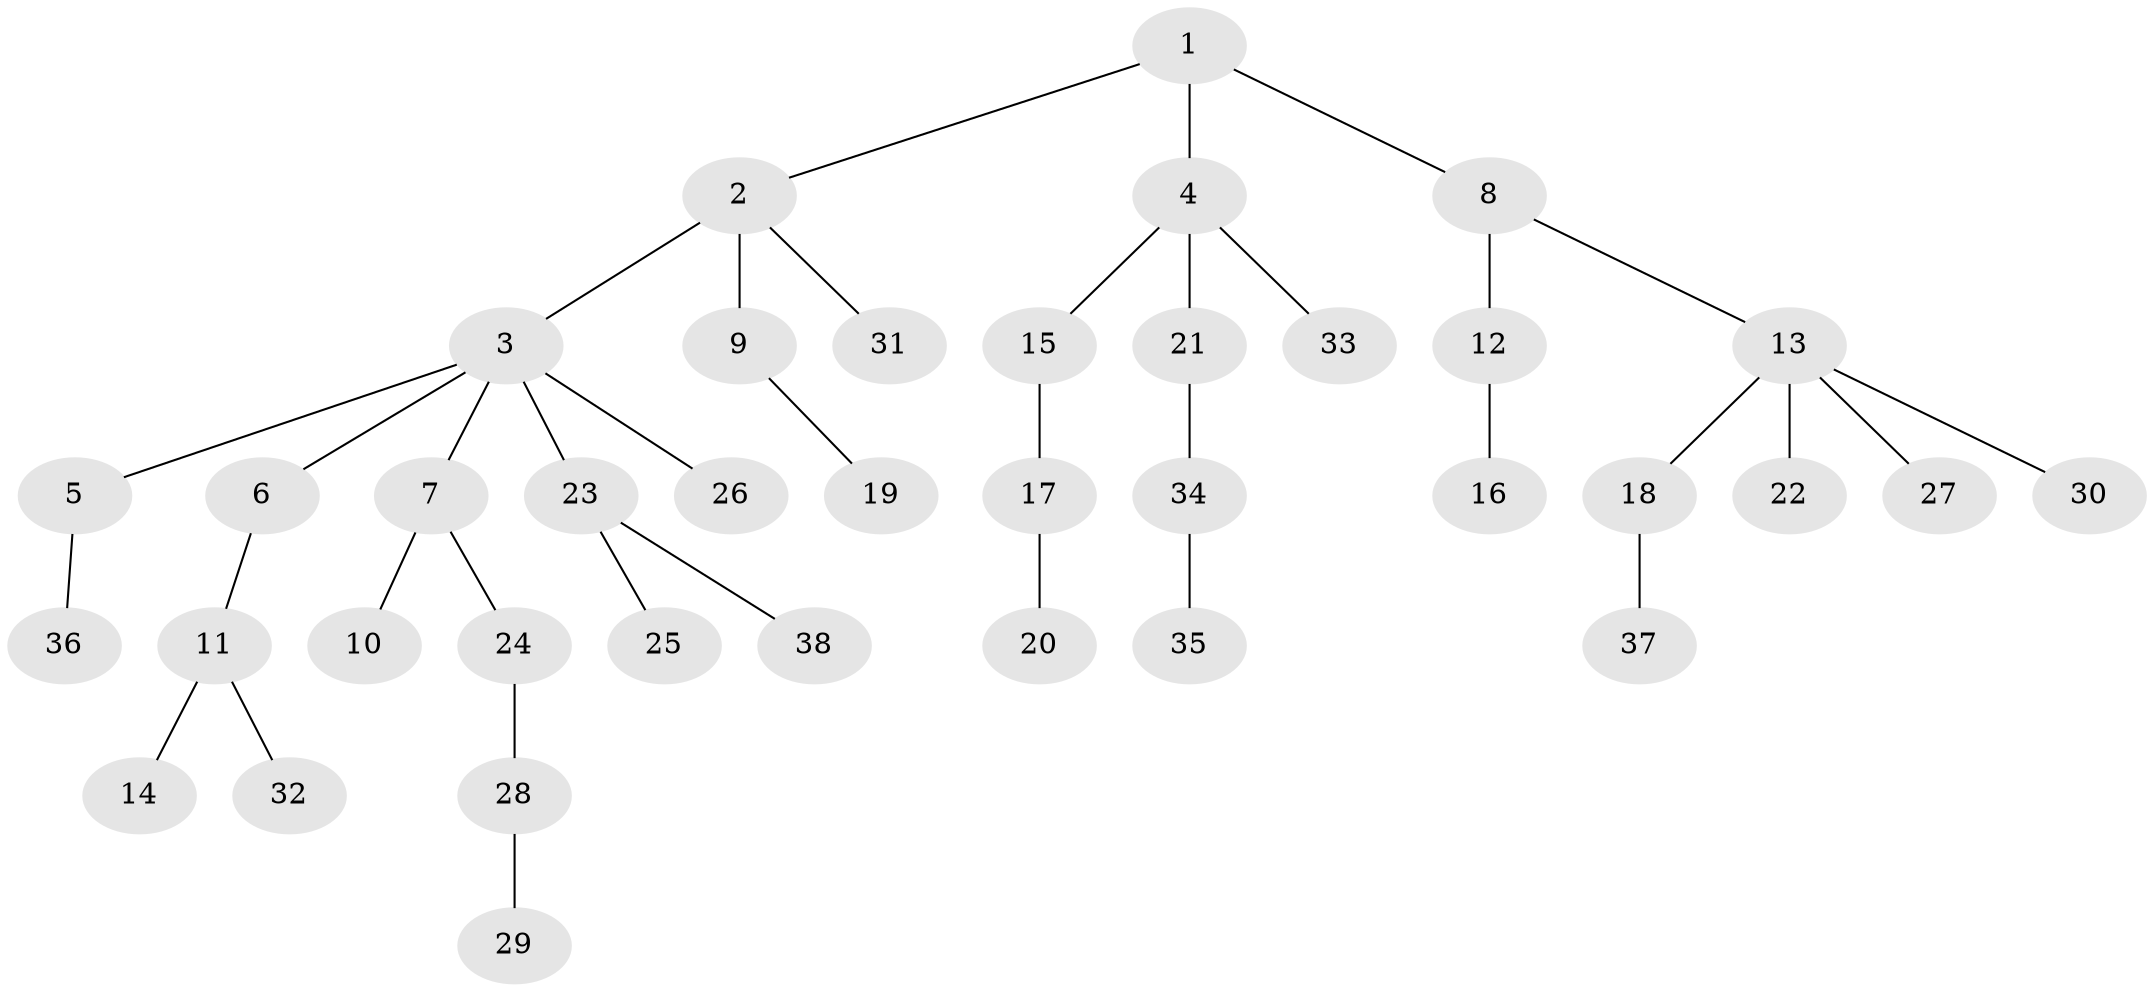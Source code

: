 // original degree distribution, {6: 0.027777777777777776, 7: 0.027777777777777776, 2: 0.25, 3: 0.08333333333333333, 4: 0.08333333333333333, 1: 0.5277777777777778}
// Generated by graph-tools (version 1.1) at 2025/36/03/09/25 02:36:29]
// undirected, 38 vertices, 37 edges
graph export_dot {
graph [start="1"]
  node [color=gray90,style=filled];
  1;
  2;
  3;
  4;
  5;
  6;
  7;
  8;
  9;
  10;
  11;
  12;
  13;
  14;
  15;
  16;
  17;
  18;
  19;
  20;
  21;
  22;
  23;
  24;
  25;
  26;
  27;
  28;
  29;
  30;
  31;
  32;
  33;
  34;
  35;
  36;
  37;
  38;
  1 -- 2 [weight=1.0];
  1 -- 4 [weight=3.0];
  1 -- 8 [weight=1.0];
  2 -- 3 [weight=1.0];
  2 -- 9 [weight=2.0];
  2 -- 31 [weight=1.0];
  3 -- 5 [weight=1.0];
  3 -- 6 [weight=1.0];
  3 -- 7 [weight=1.0];
  3 -- 23 [weight=1.0];
  3 -- 26 [weight=1.0];
  4 -- 15 [weight=1.0];
  4 -- 21 [weight=1.0];
  4 -- 33 [weight=1.0];
  5 -- 36 [weight=1.0];
  6 -- 11 [weight=1.0];
  7 -- 10 [weight=1.0];
  7 -- 24 [weight=1.0];
  8 -- 12 [weight=1.0];
  8 -- 13 [weight=1.0];
  9 -- 19 [weight=1.0];
  11 -- 14 [weight=1.0];
  11 -- 32 [weight=1.0];
  12 -- 16 [weight=2.0];
  13 -- 18 [weight=1.0];
  13 -- 22 [weight=2.0];
  13 -- 27 [weight=1.0];
  13 -- 30 [weight=1.0];
  15 -- 17 [weight=1.0];
  17 -- 20 [weight=1.0];
  18 -- 37 [weight=1.0];
  21 -- 34 [weight=1.0];
  23 -- 25 [weight=1.0];
  23 -- 38 [weight=1.0];
  24 -- 28 [weight=2.0];
  28 -- 29 [weight=1.0];
  34 -- 35 [weight=1.0];
}
